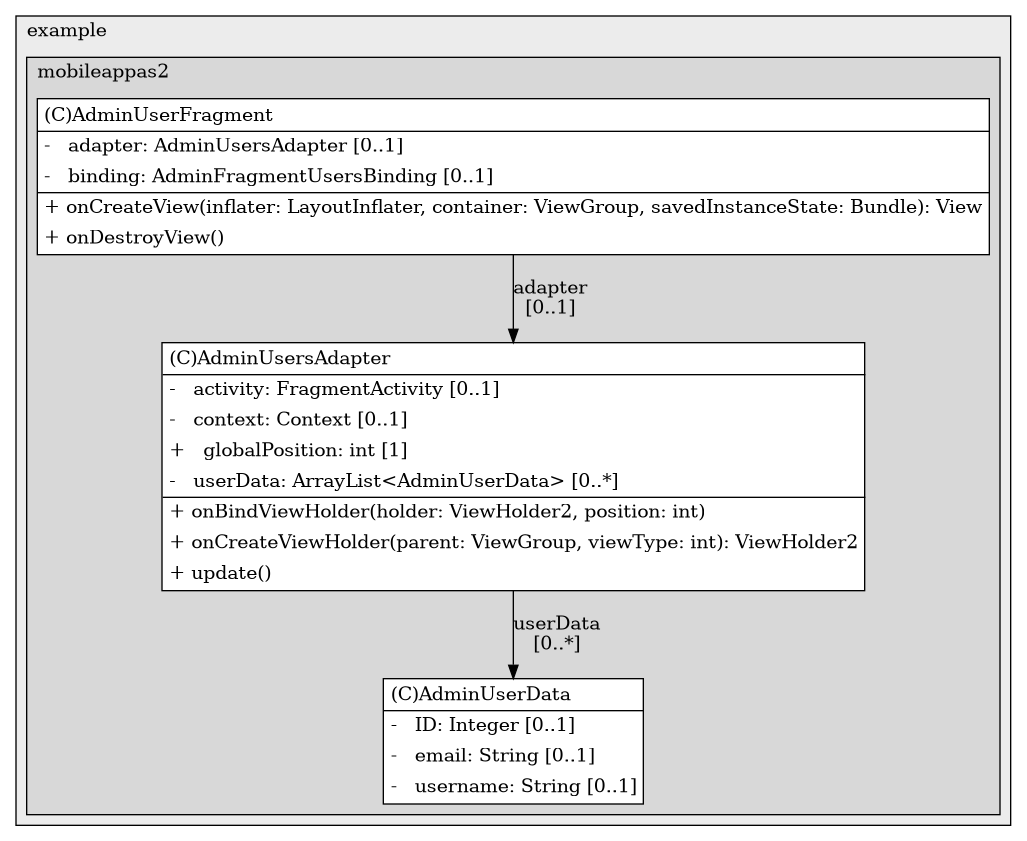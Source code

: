 @startuml

/' diagram meta data start
config=StructureConfiguration;
{
  "projectClassification": {
    "searchMode": "OpenProject", // OpenProject, AllProjects
    "includedProjects": "",
    "pathEndKeywords": "*.impl",
    "isClientPath": "",
    "isClientName": "",
    "isTestPath": "",
    "isTestName": "",
    "isMappingPath": "",
    "isMappingName": "",
    "isDataAccessPath": "",
    "isDataAccessName": "",
    "isDataStructurePath": "",
    "isDataStructureName": "",
    "isInterfaceStructuresPath": "",
    "isInterfaceStructuresName": "",
    "isEntryPointPath": "",
    "isEntryPointName": "",
    "treatFinalFieldsAsMandatory": false
  },
  "graphRestriction": {
    "classPackageExcludeFilter": "",
    "classPackageIncludeFilter": "",
    "classNameExcludeFilter": "",
    "classNameIncludeFilter": "",
    "methodNameExcludeFilter": "",
    "methodNameIncludeFilter": "",
    "removeByInheritance": "", // inheritance/annotation based filtering is done in a second step
    "removeByAnnotation": "",
    "removeByClassPackage": "", // cleanup the graph after inheritance/annotation based filtering is done
    "removeByClassName": "",
    "cutMappings": false,
    "cutEnum": true,
    "cutTests": true,
    "cutClient": true,
    "cutDataAccess": false,
    "cutInterfaceStructures": false,
    "cutDataStructures": false,
    "cutGetterAndSetter": true,
    "cutConstructors": true
  },
  "graphTraversal": {
    "forwardDepth": 6,
    "backwardDepth": 6,
    "classPackageExcludeFilter": "",
    "classPackageIncludeFilter": "",
    "classNameExcludeFilter": "",
    "classNameIncludeFilter": "",
    "methodNameExcludeFilter": "",
    "methodNameIncludeFilter": "",
    "hideMappings": false,
    "hideDataStructures": false,
    "hidePrivateMethods": true,
    "hideInterfaceCalls": true, // indirection: implementation -> interface (is hidden) -> implementation
    "onlyShowApplicationEntryPoints": false, // root node is included
    "useMethodCallsForStructureDiagram": "ForwardOnly" // ForwardOnly, BothDirections, No
  },
  "details": {
    "aggregation": "GroupByClass", // ByClass, GroupByClass, None
    "showClassGenericTypes": true,
    "showMethods": true,
    "showMethodParameterNames": true,
    "showMethodParameterTypes": true,
    "showMethodReturnType": true,
    "showPackageLevels": 2,
    "showDetailedClassStructure": true
  },
  "rootClass": "com.example.mobileappas2.admin_ui.user.AdminUsersAdapter",
  "extensionCallbackMethod": "" // qualified.class.name#methodName - signature: public static String method(String)
}
diagram meta data end '/



digraph g {
    rankdir="TB"
    splines=polyline
    

'nodes 
subgraph cluster_1322970774 { 
   	label=example
	labeljust=l
	fillcolor="#ececec"
	style=filled
   
   subgraph cluster_1233910363 { 
   	label=mobileappas2
	labeljust=l
	fillcolor="#d8d8d8"
	style=filled
   
   AdminUserData1695003897[
	label=<<TABLE BORDER="1" CELLBORDER="0" CELLPADDING="4" CELLSPACING="0">
<TR><TD ALIGN="LEFT" >(C)AdminUserData</TD></TR>
<HR/>
<TR><TD ALIGN="LEFT" >-   ID: Integer [0..1]</TD></TR>
<TR><TD ALIGN="LEFT" >-   email: String [0..1]</TD></TR>
<TR><TD ALIGN="LEFT" >-   username: String [0..1]</TD></TR>
</TABLE>>
	style=filled
	margin=0
	shape=plaintext
	fillcolor="#FFFFFF"
];

AdminUserFragment1695003897[
	label=<<TABLE BORDER="1" CELLBORDER="0" CELLPADDING="4" CELLSPACING="0">
<TR><TD ALIGN="LEFT" >(C)AdminUserFragment</TD></TR>
<HR/>
<TR><TD ALIGN="LEFT" >-   adapter: AdminUsersAdapter [0..1]</TD></TR>
<TR><TD ALIGN="LEFT" >-   binding: AdminFragmentUsersBinding [0..1]</TD></TR>
<HR/>
<TR><TD ALIGN="LEFT" >+ onCreateView(inflater: LayoutInflater, container: ViewGroup, savedInstanceState: Bundle): View</TD></TR>
<TR><TD ALIGN="LEFT" >+ onDestroyView()</TD></TR>
</TABLE>>
	style=filled
	margin=0
	shape=plaintext
	fillcolor="#FFFFFF"
];

AdminUsersAdapter1695003897[
	label=<<TABLE BORDER="1" CELLBORDER="0" CELLPADDING="4" CELLSPACING="0">
<TR><TD ALIGN="LEFT" >(C)AdminUsersAdapter</TD></TR>
<HR/>
<TR><TD ALIGN="LEFT" >-   activity: FragmentActivity [0..1]</TD></TR>
<TR><TD ALIGN="LEFT" >-   context: Context [0..1]</TD></TR>
<TR><TD ALIGN="LEFT" >+   globalPosition: int [1]</TD></TR>
<TR><TD ALIGN="LEFT" >-   userData: ArrayList&lt;AdminUserData&gt; [0..*]</TD></TR>
<HR/>
<TR><TD ALIGN="LEFT" >+ onBindViewHolder(holder: ViewHolder2, position: int)</TD></TR>
<TR><TD ALIGN="LEFT" >+ onCreateViewHolder(parent: ViewGroup, viewType: int): ViewHolder2</TD></TR>
<TR><TD ALIGN="LEFT" >+ update()</TD></TR>
</TABLE>>
	style=filled
	margin=0
	shape=plaintext
	fillcolor="#FFFFFF"
];
} 
} 

'edges    
AdminUserFragment1695003897 -> AdminUsersAdapter1695003897[label="adapter
[0..1]"];
AdminUsersAdapter1695003897 -> AdminUserData1695003897[label="userData
[0..*]"];
    
}
@enduml